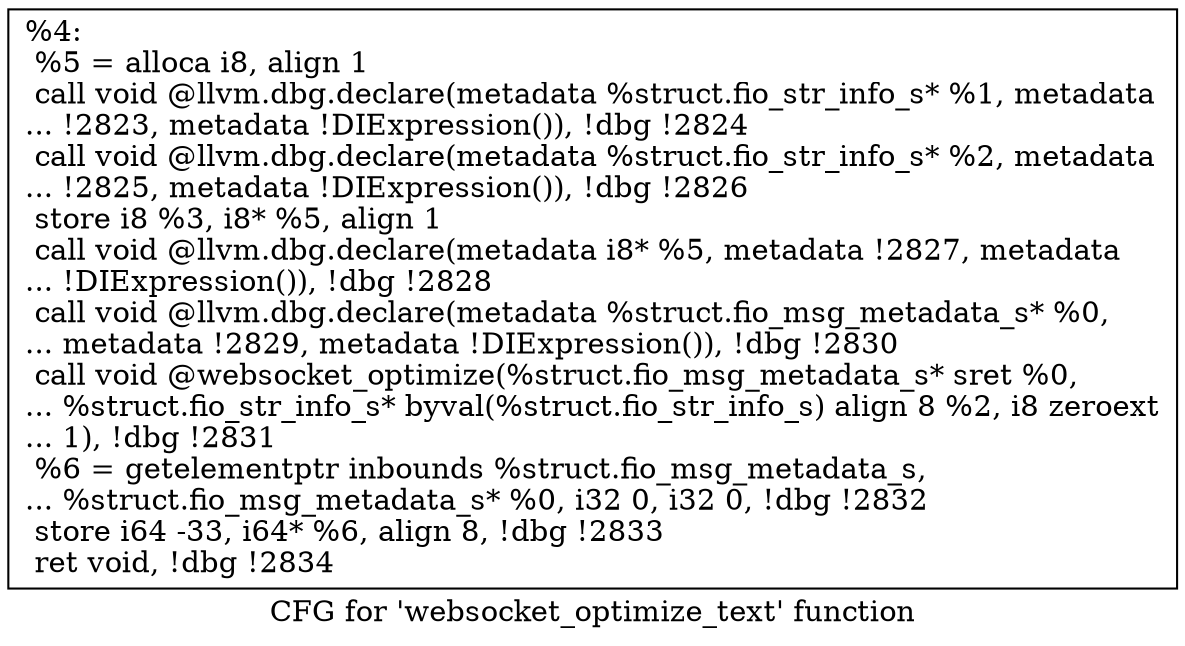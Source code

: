 digraph "CFG for 'websocket_optimize_text' function" {
	label="CFG for 'websocket_optimize_text' function";

	Node0x556851ee1cc0 [shape=record,label="{%4:\l  %5 = alloca i8, align 1\l  call void @llvm.dbg.declare(metadata %struct.fio_str_info_s* %1, metadata\l... !2823, metadata !DIExpression()), !dbg !2824\l  call void @llvm.dbg.declare(metadata %struct.fio_str_info_s* %2, metadata\l... !2825, metadata !DIExpression()), !dbg !2826\l  store i8 %3, i8* %5, align 1\l  call void @llvm.dbg.declare(metadata i8* %5, metadata !2827, metadata\l... !DIExpression()), !dbg !2828\l  call void @llvm.dbg.declare(metadata %struct.fio_msg_metadata_s* %0,\l... metadata !2829, metadata !DIExpression()), !dbg !2830\l  call void @websocket_optimize(%struct.fio_msg_metadata_s* sret %0,\l... %struct.fio_str_info_s* byval(%struct.fio_str_info_s) align 8 %2, i8 zeroext\l... 1), !dbg !2831\l  %6 = getelementptr inbounds %struct.fio_msg_metadata_s,\l... %struct.fio_msg_metadata_s* %0, i32 0, i32 0, !dbg !2832\l  store i64 -33, i64* %6, align 8, !dbg !2833\l  ret void, !dbg !2834\l}"];
}
